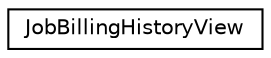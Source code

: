 digraph G
{
  edge [fontname="Helvetica",fontsize="10",labelfontname="Helvetica",labelfontsize="10"];
  node [fontname="Helvetica",fontsize="10",shape=record];
  rankdir="LR";
  Node1 [label="JobBillingHistoryView",height=0.2,width=0.4,color="black", fillcolor="white", style="filled",URL="$interface_job_billing_history_view.html"];
}
